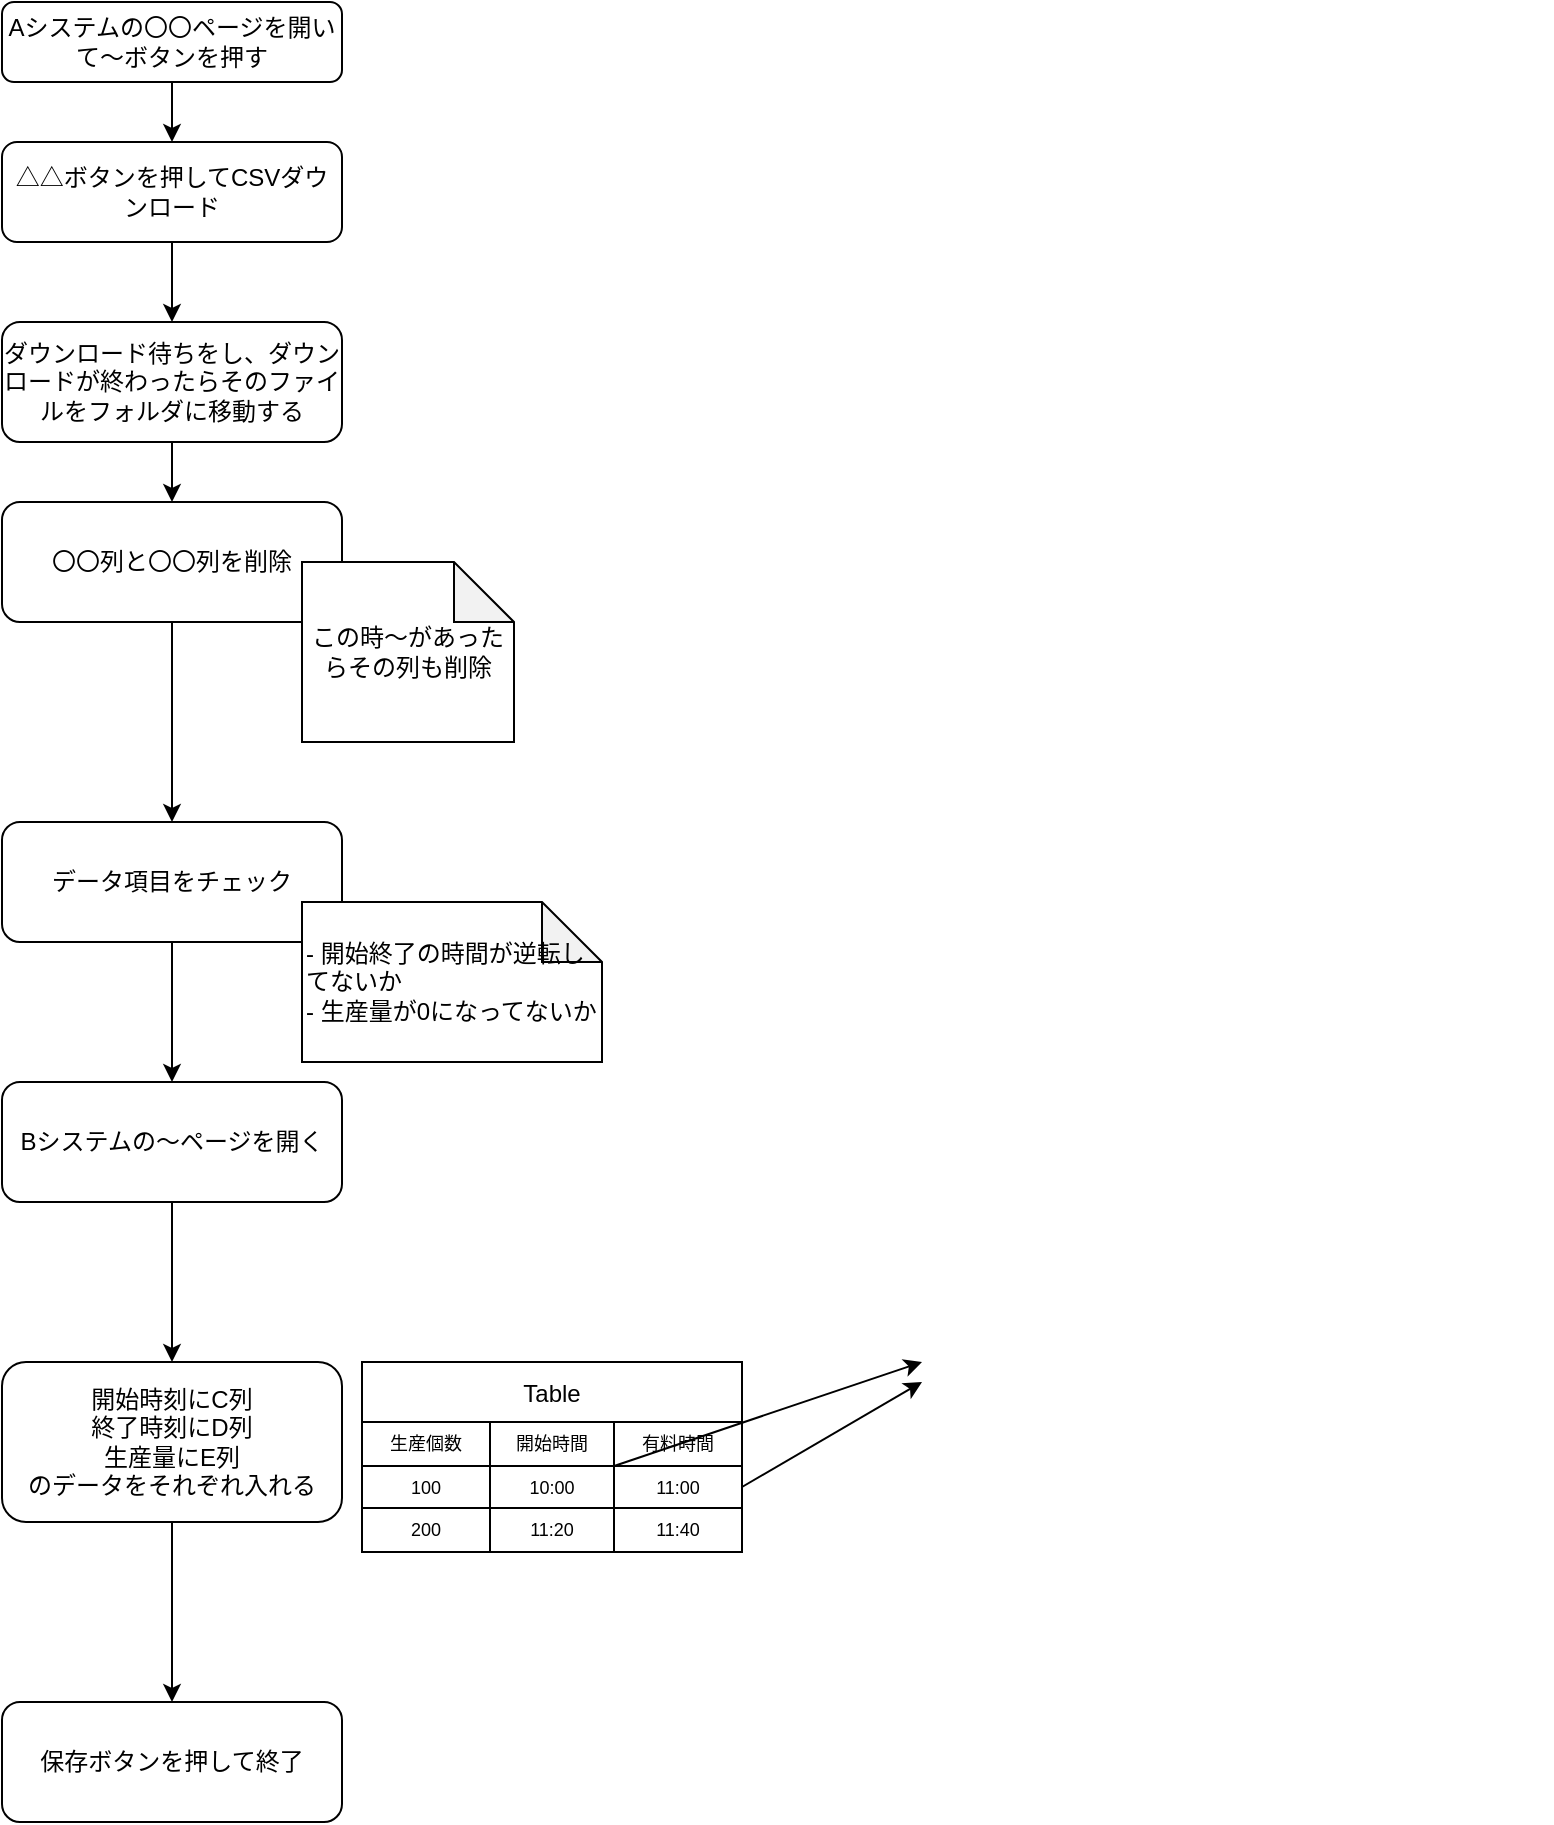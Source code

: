 <mxfile version="23.1.1" type="device">
  <diagram id="C5RBs43oDa-KdzZeNtuy" name="Page-1">
    <mxGraphModel dx="2074" dy="1121" grid="1" gridSize="10" guides="1" tooltips="1" connect="1" arrows="1" fold="1" page="1" pageScale="1" pageWidth="827" pageHeight="1169" math="0" shadow="0">
      <root>
        <mxCell id="WIyWlLk6GJQsqaUBKTNV-0" />
        <mxCell id="WIyWlLk6GJQsqaUBKTNV-1" parent="WIyWlLk6GJQsqaUBKTNV-0" />
        <mxCell id="q9somQ8PHzDrMWNN9HAV-2" value="" style="edgeStyle=orthogonalEdgeStyle;rounded=0;orthogonalLoop=1;jettySize=auto;html=1;" edge="1" parent="WIyWlLk6GJQsqaUBKTNV-1" source="WIyWlLk6GJQsqaUBKTNV-3" target="q9somQ8PHzDrMWNN9HAV-1">
          <mxGeometry relative="1" as="geometry" />
        </mxCell>
        <mxCell id="WIyWlLk6GJQsqaUBKTNV-3" value="Aシステムの〇〇ページを開いて〜ボタンを押す" style="rounded=1;whiteSpace=wrap;html=1;fontSize=12;glass=0;strokeWidth=1;shadow=0;" parent="WIyWlLk6GJQsqaUBKTNV-1" vertex="1">
          <mxGeometry x="160" y="30" width="170" height="40" as="geometry" />
        </mxCell>
        <mxCell id="q9somQ8PHzDrMWNN9HAV-4" value="" style="edgeStyle=orthogonalEdgeStyle;rounded=0;orthogonalLoop=1;jettySize=auto;html=1;" edge="1" parent="WIyWlLk6GJQsqaUBKTNV-1" source="q9somQ8PHzDrMWNN9HAV-1" target="q9somQ8PHzDrMWNN9HAV-3">
          <mxGeometry relative="1" as="geometry" />
        </mxCell>
        <mxCell id="q9somQ8PHzDrMWNN9HAV-1" value="△△ボタンを押してCSVダウンロード" style="rounded=1;whiteSpace=wrap;html=1;glass=0;strokeWidth=1;shadow=0;" vertex="1" parent="WIyWlLk6GJQsqaUBKTNV-1">
          <mxGeometry x="160" y="100" width="170" height="50" as="geometry" />
        </mxCell>
        <mxCell id="q9somQ8PHzDrMWNN9HAV-6" value="" style="edgeStyle=orthogonalEdgeStyle;rounded=0;orthogonalLoop=1;jettySize=auto;html=1;" edge="1" parent="WIyWlLk6GJQsqaUBKTNV-1" source="q9somQ8PHzDrMWNN9HAV-3" target="q9somQ8PHzDrMWNN9HAV-5">
          <mxGeometry relative="1" as="geometry" />
        </mxCell>
        <mxCell id="q9somQ8PHzDrMWNN9HAV-3" value="ダウンロード待ちをし、ダウンロードが終わったらそのファイルをフォルダに移動する" style="whiteSpace=wrap;html=1;rounded=1;glass=0;strokeWidth=1;shadow=0;" vertex="1" parent="WIyWlLk6GJQsqaUBKTNV-1">
          <mxGeometry x="160" y="190" width="170" height="60" as="geometry" />
        </mxCell>
        <mxCell id="q9somQ8PHzDrMWNN9HAV-9" value="" style="edgeStyle=orthogonalEdgeStyle;rounded=0;orthogonalLoop=1;jettySize=auto;html=1;" edge="1" parent="WIyWlLk6GJQsqaUBKTNV-1" source="q9somQ8PHzDrMWNN9HAV-5" target="q9somQ8PHzDrMWNN9HAV-8">
          <mxGeometry relative="1" as="geometry" />
        </mxCell>
        <mxCell id="q9somQ8PHzDrMWNN9HAV-5" value="〇〇列と〇〇列を削除" style="rounded=1;whiteSpace=wrap;html=1;glass=0;strokeWidth=1;shadow=0;" vertex="1" parent="WIyWlLk6GJQsqaUBKTNV-1">
          <mxGeometry x="160" y="280" width="170" height="60" as="geometry" />
        </mxCell>
        <mxCell id="q9somQ8PHzDrMWNN9HAV-7" value="この時〜があったらその列も削除" style="shape=note;whiteSpace=wrap;html=1;backgroundOutline=1;darkOpacity=0.05;" vertex="1" parent="WIyWlLk6GJQsqaUBKTNV-1">
          <mxGeometry x="310" y="310" width="106" height="90" as="geometry" />
        </mxCell>
        <mxCell id="q9somQ8PHzDrMWNN9HAV-12" value="" style="edgeStyle=orthogonalEdgeStyle;rounded=0;orthogonalLoop=1;jettySize=auto;html=1;" edge="1" parent="WIyWlLk6GJQsqaUBKTNV-1" source="q9somQ8PHzDrMWNN9HAV-8" target="q9somQ8PHzDrMWNN9HAV-11">
          <mxGeometry relative="1" as="geometry" />
        </mxCell>
        <mxCell id="q9somQ8PHzDrMWNN9HAV-8" value="データ項目をチェック" style="rounded=1;whiteSpace=wrap;html=1;glass=0;strokeWidth=1;shadow=0;" vertex="1" parent="WIyWlLk6GJQsqaUBKTNV-1">
          <mxGeometry x="160" y="440" width="170" height="60" as="geometry" />
        </mxCell>
        <mxCell id="q9somQ8PHzDrMWNN9HAV-10" value="&lt;span style=&quot;background-color: initial;&quot;&gt;- 開始終了の時間が逆転してないか&lt;br&gt;- 生産量が0になってないか&lt;br&gt;&lt;/span&gt;" style="shape=note;whiteSpace=wrap;html=1;backgroundOutline=1;darkOpacity=0.05;align=left;" vertex="1" parent="WIyWlLk6GJQsqaUBKTNV-1">
          <mxGeometry x="310" y="480" width="150" height="80" as="geometry" />
        </mxCell>
        <mxCell id="q9somQ8PHzDrMWNN9HAV-14" value="" style="edgeStyle=orthogonalEdgeStyle;rounded=0;orthogonalLoop=1;jettySize=auto;html=1;" edge="1" parent="WIyWlLk6GJQsqaUBKTNV-1" source="q9somQ8PHzDrMWNN9HAV-11" target="q9somQ8PHzDrMWNN9HAV-13">
          <mxGeometry relative="1" as="geometry" />
        </mxCell>
        <mxCell id="q9somQ8PHzDrMWNN9HAV-11" value="Bシステムの〜ページを開く" style="rounded=1;whiteSpace=wrap;html=1;glass=0;strokeWidth=1;shadow=0;" vertex="1" parent="WIyWlLk6GJQsqaUBKTNV-1">
          <mxGeometry x="160" y="570" width="170" height="60" as="geometry" />
        </mxCell>
        <mxCell id="q9somQ8PHzDrMWNN9HAV-32" value="" style="edgeStyle=orthogonalEdgeStyle;rounded=0;orthogonalLoop=1;jettySize=auto;html=1;" edge="1" parent="WIyWlLk6GJQsqaUBKTNV-1" source="q9somQ8PHzDrMWNN9HAV-13" target="q9somQ8PHzDrMWNN9HAV-31">
          <mxGeometry relative="1" as="geometry" />
        </mxCell>
        <mxCell id="q9somQ8PHzDrMWNN9HAV-13" value="開始時刻にC列&lt;br&gt;終了時刻にD列&lt;br&gt;生産量にE列&lt;br&gt;のデータをそれぞれ入れる" style="rounded=1;whiteSpace=wrap;html=1;glass=0;strokeWidth=1;shadow=0;" vertex="1" parent="WIyWlLk6GJQsqaUBKTNV-1">
          <mxGeometry x="160" y="710" width="170" height="80" as="geometry" />
        </mxCell>
        <mxCell id="q9somQ8PHzDrMWNN9HAV-15" value="" style="shape=image;verticalLabelPosition=bottom;labelBackgroundColor=default;verticalAlign=top;aspect=fixed;imageAspect=0;image=https://saap.jp/wp-content/themes/azip_sv/img/casestudy/07_daoly_report_01.jpg;" vertex="1" parent="WIyWlLk6GJQsqaUBKTNV-1">
          <mxGeometry x="600" y="671.39" width="335" height="157.21" as="geometry" />
        </mxCell>
        <mxCell id="q9somQ8PHzDrMWNN9HAV-16" value="Table" style="shape=table;startSize=30;container=1;collapsible=0;childLayout=tableLayout;strokeColor=default;fontSize=12;" vertex="1" parent="WIyWlLk6GJQsqaUBKTNV-1">
          <mxGeometry x="340" y="710" width="190" height="95" as="geometry" />
        </mxCell>
        <mxCell id="q9somQ8PHzDrMWNN9HAV-17" value="" style="shape=tableRow;horizontal=0;startSize=0;swimlaneHead=0;swimlaneBody=0;strokeColor=inherit;top=0;left=0;bottom=0;right=0;collapsible=0;dropTarget=0;fillColor=none;points=[[0,0.5],[1,0.5]];portConstraint=eastwest;fontSize=16;" vertex="1" parent="q9somQ8PHzDrMWNN9HAV-16">
          <mxGeometry y="30" width="190" height="22" as="geometry" />
        </mxCell>
        <mxCell id="q9somQ8PHzDrMWNN9HAV-18" value="生産個数" style="shape=partialRectangle;html=1;whiteSpace=wrap;connectable=0;strokeColor=inherit;overflow=hidden;fillColor=none;top=0;left=0;bottom=0;right=0;pointerEvents=1;fontSize=9;" vertex="1" parent="q9somQ8PHzDrMWNN9HAV-17">
          <mxGeometry width="64" height="22" as="geometry">
            <mxRectangle width="64" height="22" as="alternateBounds" />
          </mxGeometry>
        </mxCell>
        <mxCell id="q9somQ8PHzDrMWNN9HAV-19" value="開始時間" style="shape=partialRectangle;html=1;whiteSpace=wrap;connectable=0;strokeColor=inherit;overflow=hidden;fillColor=none;top=0;left=0;bottom=0;right=0;pointerEvents=1;fontSize=9;" vertex="1" parent="q9somQ8PHzDrMWNN9HAV-17">
          <mxGeometry x="64" width="62" height="22" as="geometry">
            <mxRectangle width="62" height="22" as="alternateBounds" />
          </mxGeometry>
        </mxCell>
        <mxCell id="q9somQ8PHzDrMWNN9HAV-20" value="有料時間" style="shape=partialRectangle;html=1;whiteSpace=wrap;connectable=0;strokeColor=inherit;overflow=hidden;fillColor=none;top=0;left=0;bottom=0;right=0;pointerEvents=1;fontSize=9;" vertex="1" parent="q9somQ8PHzDrMWNN9HAV-17">
          <mxGeometry x="126" width="64" height="22" as="geometry">
            <mxRectangle width="64" height="22" as="alternateBounds" />
          </mxGeometry>
        </mxCell>
        <mxCell id="q9somQ8PHzDrMWNN9HAV-21" value="" style="shape=tableRow;horizontal=0;startSize=0;swimlaneHead=0;swimlaneBody=0;strokeColor=inherit;top=0;left=0;bottom=0;right=0;collapsible=0;dropTarget=0;fillColor=none;points=[[0,0.5],[1,0.5]];portConstraint=eastwest;fontSize=16;" vertex="1" parent="q9somQ8PHzDrMWNN9HAV-16">
          <mxGeometry y="52" width="190" height="21" as="geometry" />
        </mxCell>
        <mxCell id="q9somQ8PHzDrMWNN9HAV-22" value="100&lt;br&gt;" style="shape=partialRectangle;html=1;whiteSpace=wrap;connectable=0;strokeColor=inherit;overflow=hidden;fillColor=none;top=0;left=0;bottom=0;right=0;pointerEvents=1;fontSize=9;" vertex="1" parent="q9somQ8PHzDrMWNN9HAV-21">
          <mxGeometry width="64" height="21" as="geometry">
            <mxRectangle width="64" height="21" as="alternateBounds" />
          </mxGeometry>
        </mxCell>
        <mxCell id="q9somQ8PHzDrMWNN9HAV-23" value="10:00" style="shape=partialRectangle;html=1;whiteSpace=wrap;connectable=0;strokeColor=inherit;overflow=hidden;fillColor=none;top=0;left=0;bottom=0;right=0;pointerEvents=1;fontSize=9;" vertex="1" parent="q9somQ8PHzDrMWNN9HAV-21">
          <mxGeometry x="64" width="62" height="21" as="geometry">
            <mxRectangle width="62" height="21" as="alternateBounds" />
          </mxGeometry>
        </mxCell>
        <mxCell id="q9somQ8PHzDrMWNN9HAV-24" value="11:00" style="shape=partialRectangle;html=1;whiteSpace=wrap;connectable=0;strokeColor=inherit;overflow=hidden;fillColor=none;top=0;left=0;bottom=0;right=0;pointerEvents=1;fontSize=9;" vertex="1" parent="q9somQ8PHzDrMWNN9HAV-21">
          <mxGeometry x="126" width="64" height="21" as="geometry">
            <mxRectangle width="64" height="21" as="alternateBounds" />
          </mxGeometry>
        </mxCell>
        <mxCell id="q9somQ8PHzDrMWNN9HAV-25" value="" style="shape=tableRow;horizontal=0;startSize=0;swimlaneHead=0;swimlaneBody=0;strokeColor=inherit;top=0;left=0;bottom=0;right=0;collapsible=0;dropTarget=0;fillColor=none;points=[[0,0.5],[1,0.5]];portConstraint=eastwest;fontSize=16;" vertex="1" parent="q9somQ8PHzDrMWNN9HAV-16">
          <mxGeometry y="73" width="190" height="22" as="geometry" />
        </mxCell>
        <mxCell id="q9somQ8PHzDrMWNN9HAV-26" value="200" style="shape=partialRectangle;html=1;whiteSpace=wrap;connectable=0;strokeColor=inherit;overflow=hidden;fillColor=none;top=0;left=0;bottom=0;right=0;pointerEvents=1;fontSize=9;" vertex="1" parent="q9somQ8PHzDrMWNN9HAV-25">
          <mxGeometry width="64" height="22" as="geometry">
            <mxRectangle width="64" height="22" as="alternateBounds" />
          </mxGeometry>
        </mxCell>
        <mxCell id="q9somQ8PHzDrMWNN9HAV-27" value="11:20" style="shape=partialRectangle;html=1;whiteSpace=wrap;connectable=0;strokeColor=inherit;overflow=hidden;fillColor=none;top=0;left=0;bottom=0;right=0;pointerEvents=1;fontSize=9;" vertex="1" parent="q9somQ8PHzDrMWNN9HAV-25">
          <mxGeometry x="64" width="62" height="22" as="geometry">
            <mxRectangle width="62" height="22" as="alternateBounds" />
          </mxGeometry>
        </mxCell>
        <mxCell id="q9somQ8PHzDrMWNN9HAV-28" value="11:40" style="shape=partialRectangle;html=1;whiteSpace=wrap;connectable=0;strokeColor=inherit;overflow=hidden;fillColor=none;top=0;left=0;bottom=0;right=0;pointerEvents=1;fontSize=9;" vertex="1" parent="q9somQ8PHzDrMWNN9HAV-25">
          <mxGeometry x="126" width="64" height="22" as="geometry">
            <mxRectangle width="64" height="22" as="alternateBounds" />
          </mxGeometry>
        </mxCell>
        <mxCell id="q9somQ8PHzDrMWNN9HAV-29" value="" style="endArrow=classic;html=1;rounded=0;" edge="1" parent="WIyWlLk6GJQsqaUBKTNV-1" source="q9somQ8PHzDrMWNN9HAV-21">
          <mxGeometry width="50" height="50" relative="1" as="geometry">
            <mxPoint x="570" y="730" as="sourcePoint" />
            <mxPoint x="620" y="710.001" as="targetPoint" />
            <Array as="points" />
          </mxGeometry>
        </mxCell>
        <mxCell id="q9somQ8PHzDrMWNN9HAV-30" value="" style="endArrow=classic;html=1;rounded=0;exitX=1;exitY=0.5;exitDx=0;exitDy=0;" edge="1" parent="WIyWlLk6GJQsqaUBKTNV-1" source="q9somQ8PHzDrMWNN9HAV-21">
          <mxGeometry width="50" height="50" relative="1" as="geometry">
            <mxPoint x="520" y="772.5" as="sourcePoint" />
            <mxPoint x="620" y="720.001" as="targetPoint" />
            <Array as="points" />
          </mxGeometry>
        </mxCell>
        <mxCell id="q9somQ8PHzDrMWNN9HAV-31" value="保存ボタンを押して終了" style="rounded=1;whiteSpace=wrap;html=1;glass=0;strokeWidth=1;shadow=0;" vertex="1" parent="WIyWlLk6GJQsqaUBKTNV-1">
          <mxGeometry x="160" y="880" width="170" height="60" as="geometry" />
        </mxCell>
      </root>
    </mxGraphModel>
  </diagram>
</mxfile>
